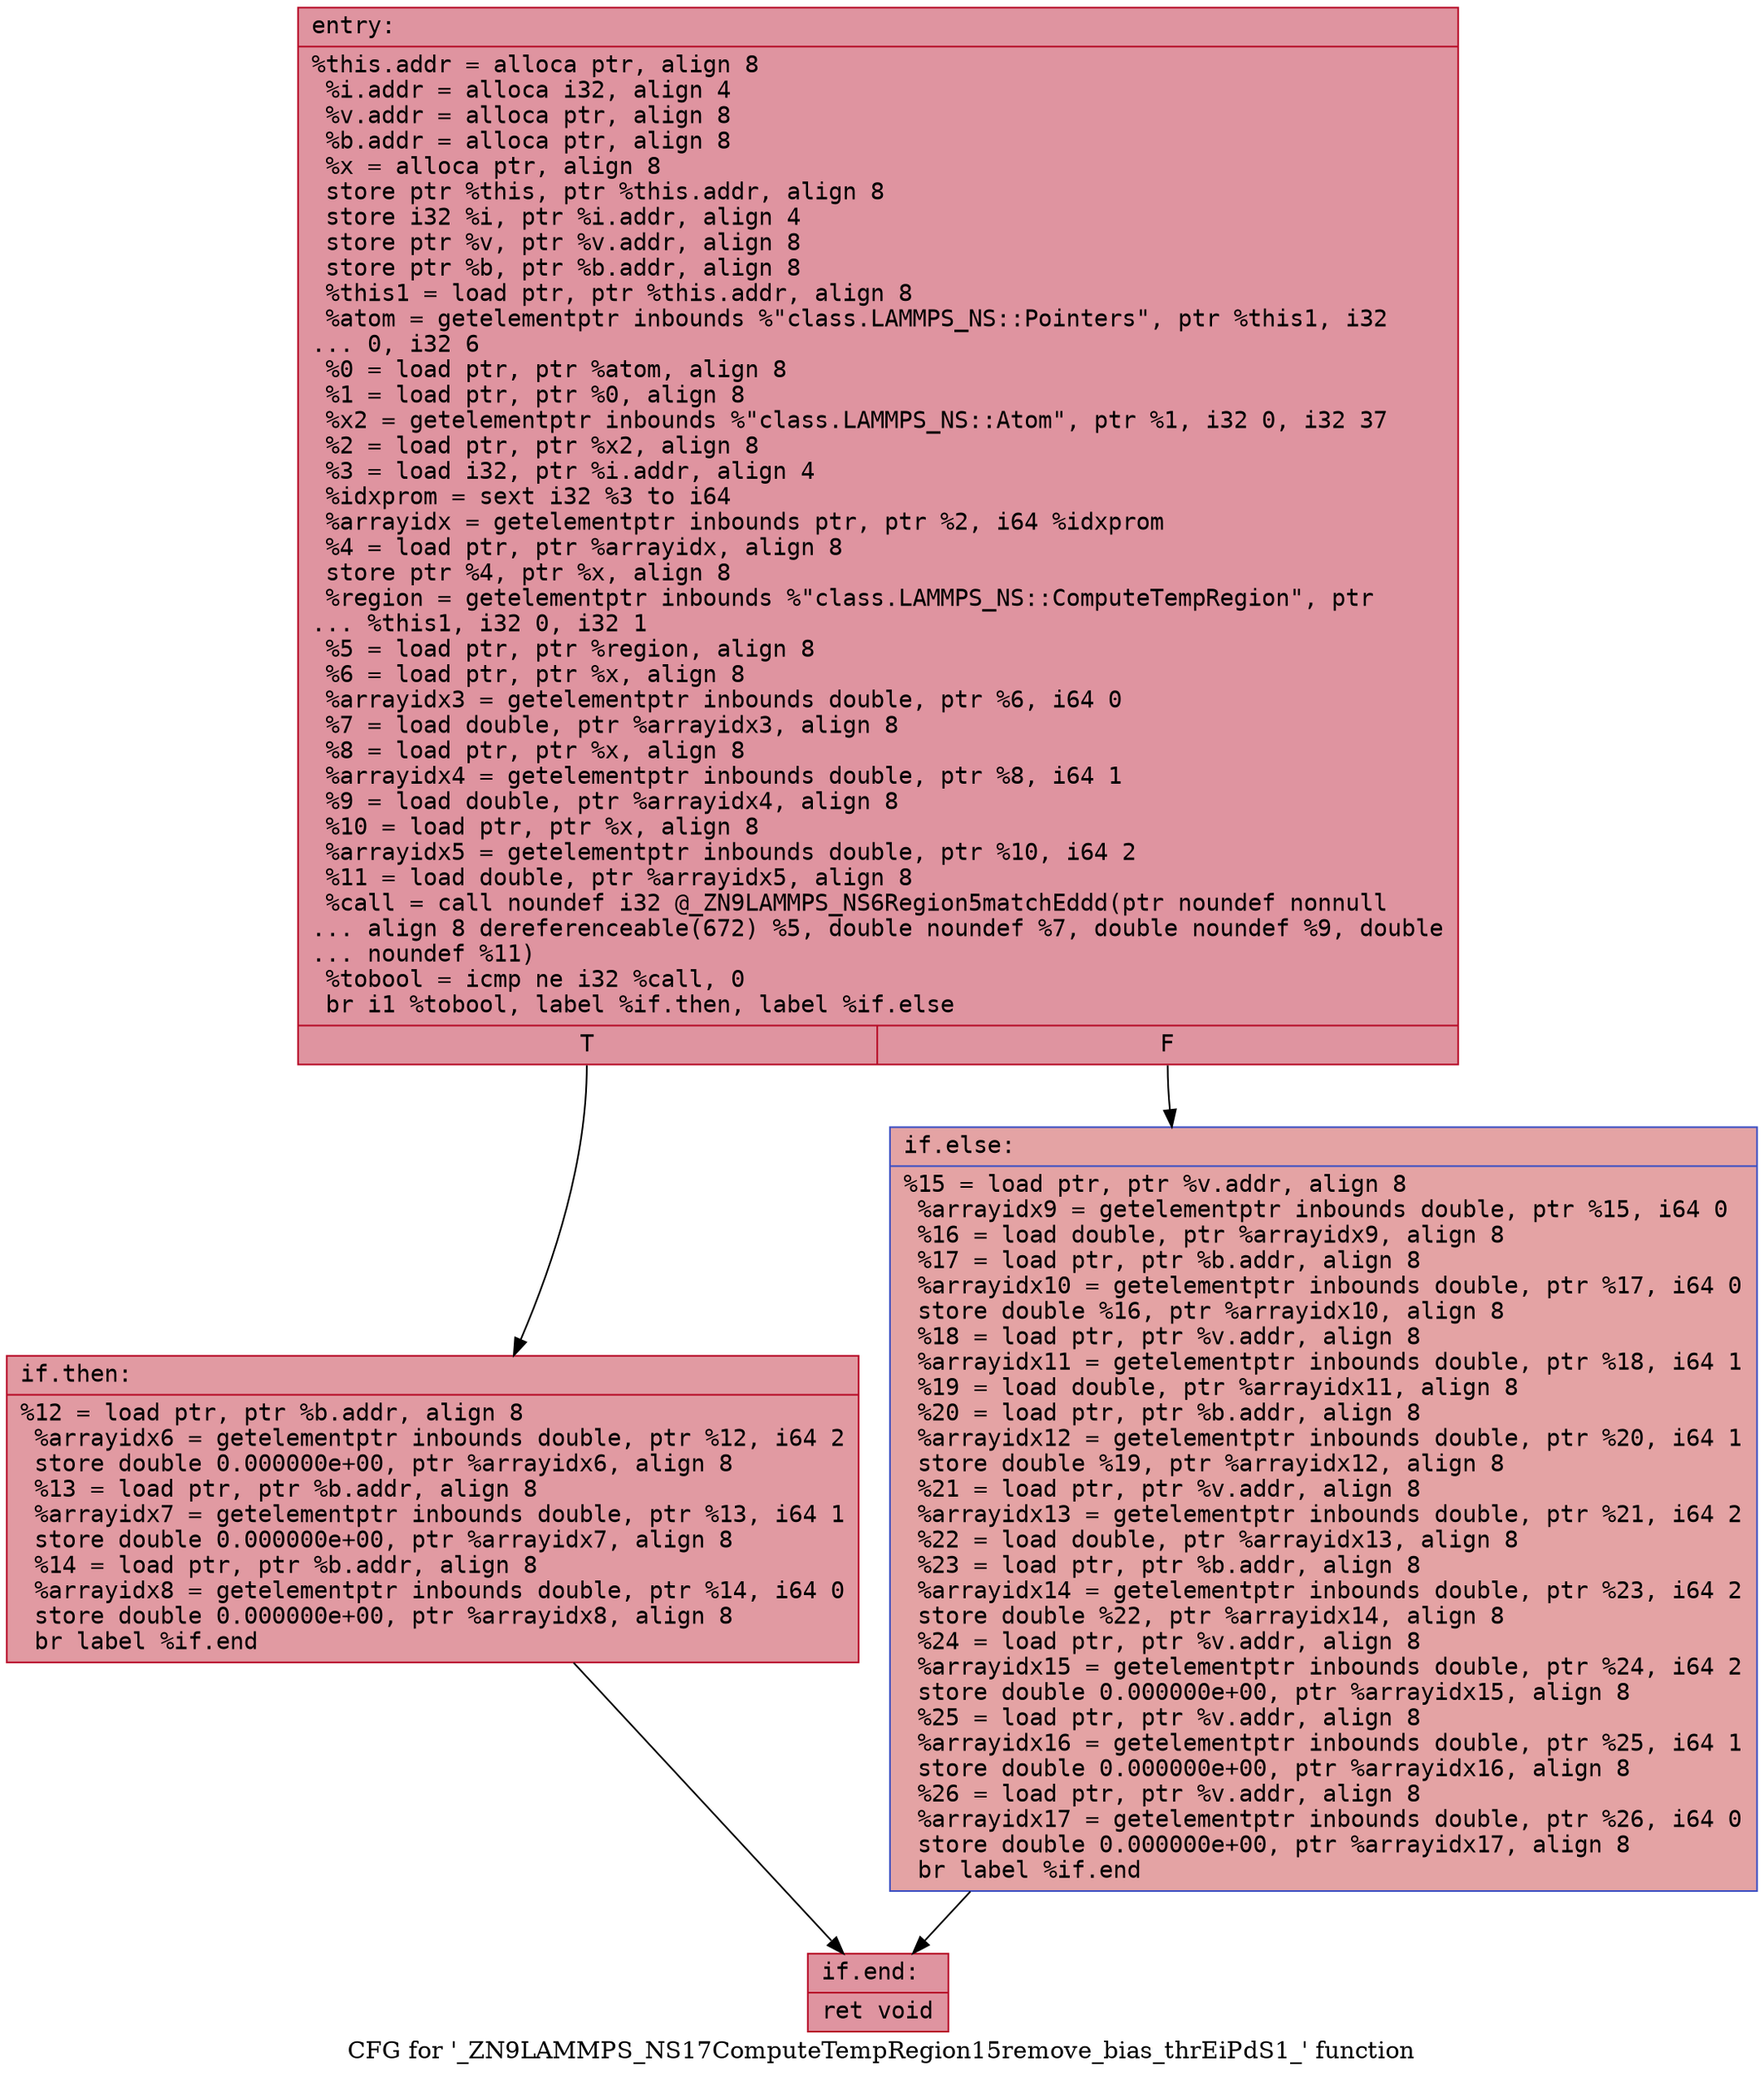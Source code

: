 digraph "CFG for '_ZN9LAMMPS_NS17ComputeTempRegion15remove_bias_thrEiPdS1_' function" {
	label="CFG for '_ZN9LAMMPS_NS17ComputeTempRegion15remove_bias_thrEiPdS1_' function";

	Node0x563e8ba4e900 [shape=record,color="#b70d28ff", style=filled, fillcolor="#b70d2870" fontname="Courier",label="{entry:\l|  %this.addr = alloca ptr, align 8\l  %i.addr = alloca i32, align 4\l  %v.addr = alloca ptr, align 8\l  %b.addr = alloca ptr, align 8\l  %x = alloca ptr, align 8\l  store ptr %this, ptr %this.addr, align 8\l  store i32 %i, ptr %i.addr, align 4\l  store ptr %v, ptr %v.addr, align 8\l  store ptr %b, ptr %b.addr, align 8\l  %this1 = load ptr, ptr %this.addr, align 8\l  %atom = getelementptr inbounds %\"class.LAMMPS_NS::Pointers\", ptr %this1, i32\l... 0, i32 6\l  %0 = load ptr, ptr %atom, align 8\l  %1 = load ptr, ptr %0, align 8\l  %x2 = getelementptr inbounds %\"class.LAMMPS_NS::Atom\", ptr %1, i32 0, i32 37\l  %2 = load ptr, ptr %x2, align 8\l  %3 = load i32, ptr %i.addr, align 4\l  %idxprom = sext i32 %3 to i64\l  %arrayidx = getelementptr inbounds ptr, ptr %2, i64 %idxprom\l  %4 = load ptr, ptr %arrayidx, align 8\l  store ptr %4, ptr %x, align 8\l  %region = getelementptr inbounds %\"class.LAMMPS_NS::ComputeTempRegion\", ptr\l... %this1, i32 0, i32 1\l  %5 = load ptr, ptr %region, align 8\l  %6 = load ptr, ptr %x, align 8\l  %arrayidx3 = getelementptr inbounds double, ptr %6, i64 0\l  %7 = load double, ptr %arrayidx3, align 8\l  %8 = load ptr, ptr %x, align 8\l  %arrayidx4 = getelementptr inbounds double, ptr %8, i64 1\l  %9 = load double, ptr %arrayidx4, align 8\l  %10 = load ptr, ptr %x, align 8\l  %arrayidx5 = getelementptr inbounds double, ptr %10, i64 2\l  %11 = load double, ptr %arrayidx5, align 8\l  %call = call noundef i32 @_ZN9LAMMPS_NS6Region5matchEddd(ptr noundef nonnull\l... align 8 dereferenceable(672) %5, double noundef %7, double noundef %9, double\l... noundef %11)\l  %tobool = icmp ne i32 %call, 0\l  br i1 %tobool, label %if.then, label %if.else\l|{<s0>T|<s1>F}}"];
	Node0x563e8ba4e900:s0 -> Node0x563e8ba508c0[tooltip="entry -> if.then\nProbability 62.50%" ];
	Node0x563e8ba4e900:s1 -> Node0x563e8ba50930[tooltip="entry -> if.else\nProbability 37.50%" ];
	Node0x563e8ba508c0 [shape=record,color="#b70d28ff", style=filled, fillcolor="#bb1b2c70" fontname="Courier",label="{if.then:\l|  %12 = load ptr, ptr %b.addr, align 8\l  %arrayidx6 = getelementptr inbounds double, ptr %12, i64 2\l  store double 0.000000e+00, ptr %arrayidx6, align 8\l  %13 = load ptr, ptr %b.addr, align 8\l  %arrayidx7 = getelementptr inbounds double, ptr %13, i64 1\l  store double 0.000000e+00, ptr %arrayidx7, align 8\l  %14 = load ptr, ptr %b.addr, align 8\l  %arrayidx8 = getelementptr inbounds double, ptr %14, i64 0\l  store double 0.000000e+00, ptr %arrayidx8, align 8\l  br label %if.end\l}"];
	Node0x563e8ba508c0 -> Node0x563e8ba4fba0[tooltip="if.then -> if.end\nProbability 100.00%" ];
	Node0x563e8ba50930 [shape=record,color="#3d50c3ff", style=filled, fillcolor="#c32e3170" fontname="Courier",label="{if.else:\l|  %15 = load ptr, ptr %v.addr, align 8\l  %arrayidx9 = getelementptr inbounds double, ptr %15, i64 0\l  %16 = load double, ptr %arrayidx9, align 8\l  %17 = load ptr, ptr %b.addr, align 8\l  %arrayidx10 = getelementptr inbounds double, ptr %17, i64 0\l  store double %16, ptr %arrayidx10, align 8\l  %18 = load ptr, ptr %v.addr, align 8\l  %arrayidx11 = getelementptr inbounds double, ptr %18, i64 1\l  %19 = load double, ptr %arrayidx11, align 8\l  %20 = load ptr, ptr %b.addr, align 8\l  %arrayidx12 = getelementptr inbounds double, ptr %20, i64 1\l  store double %19, ptr %arrayidx12, align 8\l  %21 = load ptr, ptr %v.addr, align 8\l  %arrayidx13 = getelementptr inbounds double, ptr %21, i64 2\l  %22 = load double, ptr %arrayidx13, align 8\l  %23 = load ptr, ptr %b.addr, align 8\l  %arrayidx14 = getelementptr inbounds double, ptr %23, i64 2\l  store double %22, ptr %arrayidx14, align 8\l  %24 = load ptr, ptr %v.addr, align 8\l  %arrayidx15 = getelementptr inbounds double, ptr %24, i64 2\l  store double 0.000000e+00, ptr %arrayidx15, align 8\l  %25 = load ptr, ptr %v.addr, align 8\l  %arrayidx16 = getelementptr inbounds double, ptr %25, i64 1\l  store double 0.000000e+00, ptr %arrayidx16, align 8\l  %26 = load ptr, ptr %v.addr, align 8\l  %arrayidx17 = getelementptr inbounds double, ptr %26, i64 0\l  store double 0.000000e+00, ptr %arrayidx17, align 8\l  br label %if.end\l}"];
	Node0x563e8ba50930 -> Node0x563e8ba4fba0[tooltip="if.else -> if.end\nProbability 100.00%" ];
	Node0x563e8ba4fba0 [shape=record,color="#b70d28ff", style=filled, fillcolor="#b70d2870" fontname="Courier",label="{if.end:\l|  ret void\l}"];
}
